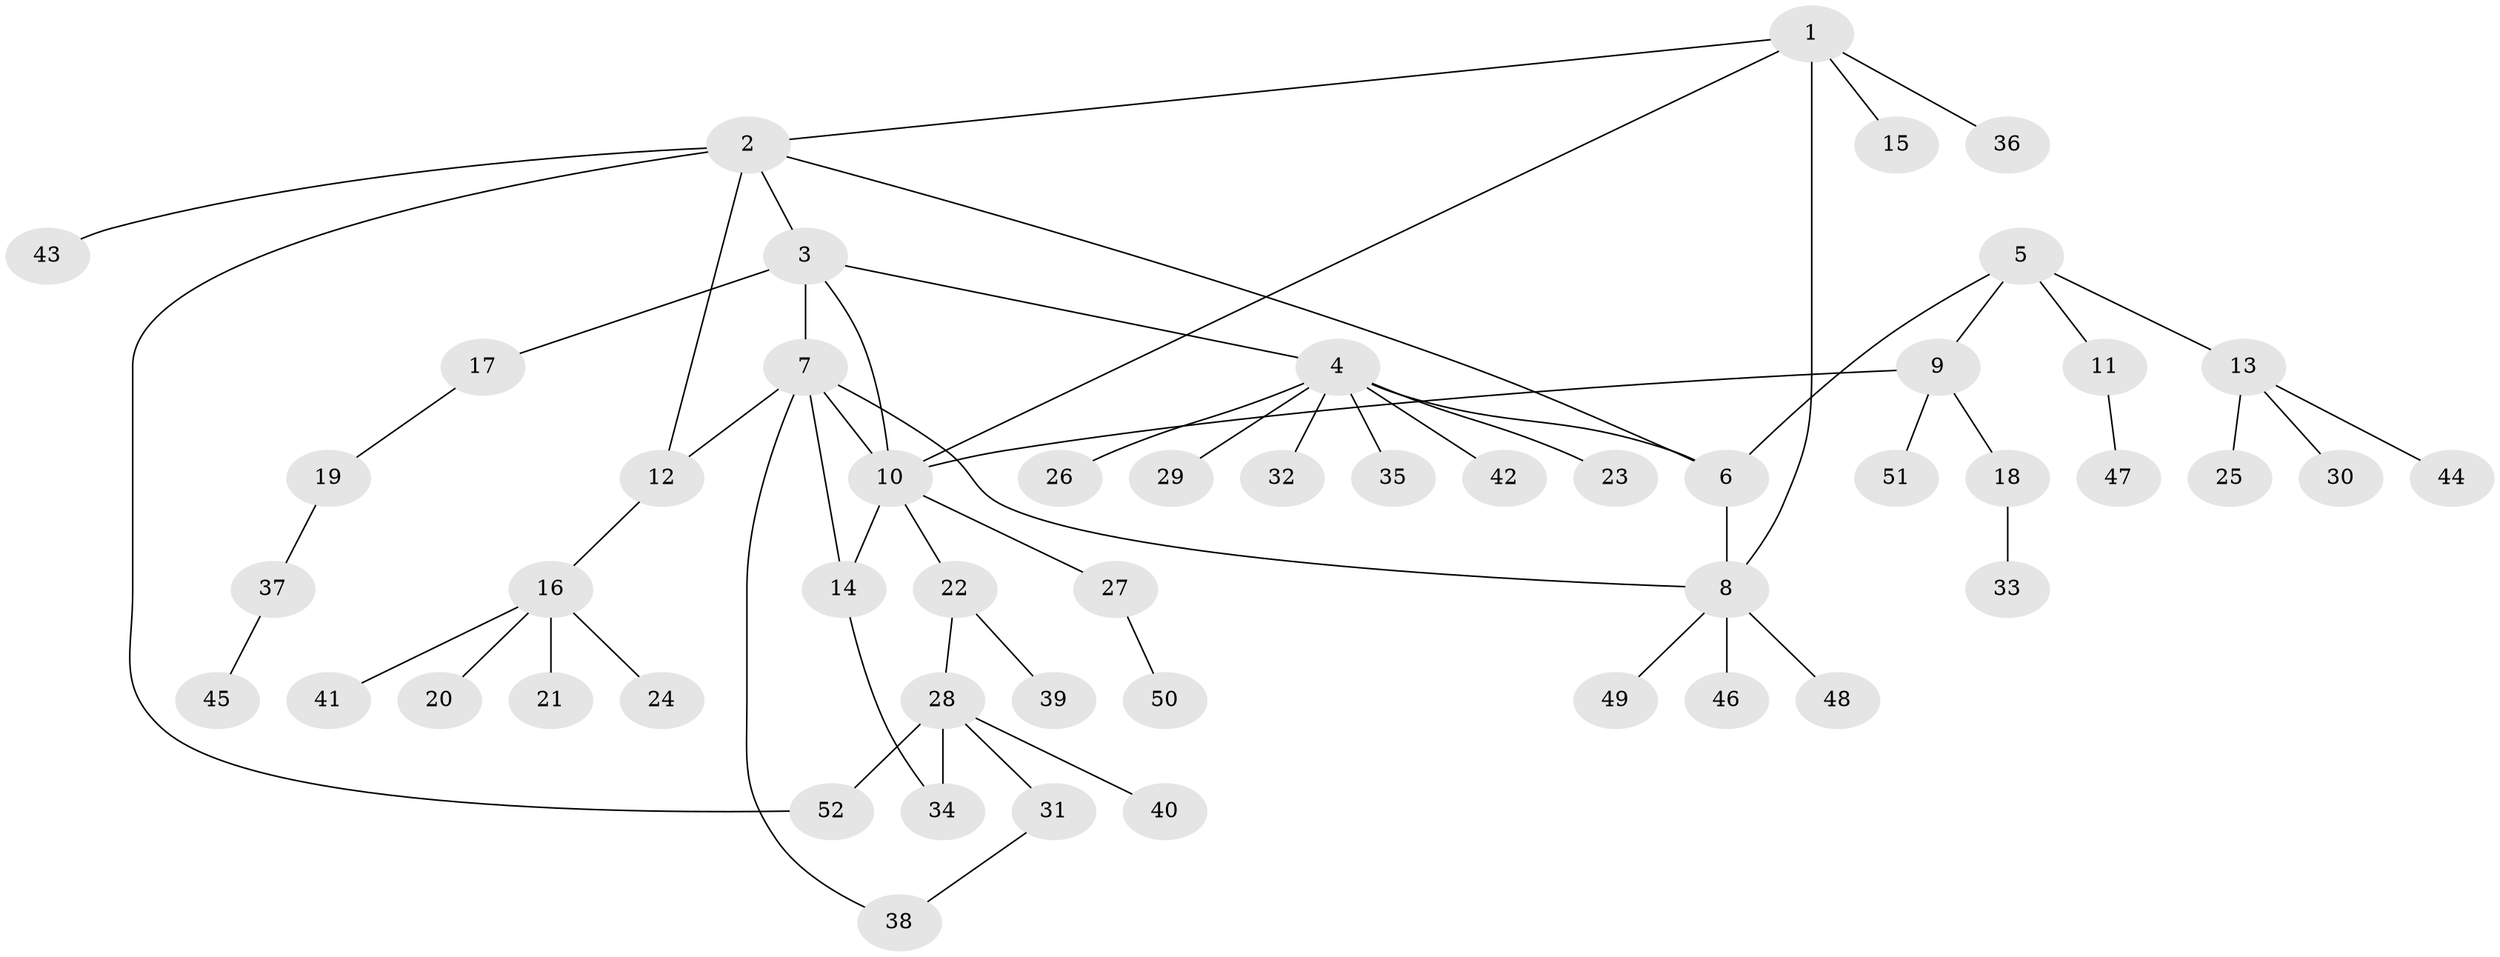 // Generated by graph-tools (version 1.1) at 2025/11/02/27/25 16:11:30]
// undirected, 52 vertices, 62 edges
graph export_dot {
graph [start="1"]
  node [color=gray90,style=filled];
  1;
  2;
  3;
  4;
  5;
  6;
  7;
  8;
  9;
  10;
  11;
  12;
  13;
  14;
  15;
  16;
  17;
  18;
  19;
  20;
  21;
  22;
  23;
  24;
  25;
  26;
  27;
  28;
  29;
  30;
  31;
  32;
  33;
  34;
  35;
  36;
  37;
  38;
  39;
  40;
  41;
  42;
  43;
  44;
  45;
  46;
  47;
  48;
  49;
  50;
  51;
  52;
  1 -- 2;
  1 -- 8;
  1 -- 10;
  1 -- 15;
  1 -- 36;
  2 -- 3;
  2 -- 6;
  2 -- 12;
  2 -- 43;
  2 -- 52;
  3 -- 4;
  3 -- 7;
  3 -- 10;
  3 -- 17;
  4 -- 6;
  4 -- 23;
  4 -- 26;
  4 -- 29;
  4 -- 32;
  4 -- 35;
  4 -- 42;
  5 -- 6;
  5 -- 9;
  5 -- 11;
  5 -- 13;
  6 -- 8;
  7 -- 8;
  7 -- 10;
  7 -- 12;
  7 -- 14;
  7 -- 38;
  8 -- 46;
  8 -- 48;
  8 -- 49;
  9 -- 10;
  9 -- 18;
  9 -- 51;
  10 -- 14;
  10 -- 22;
  10 -- 27;
  11 -- 47;
  12 -- 16;
  13 -- 25;
  13 -- 30;
  13 -- 44;
  14 -- 34;
  16 -- 20;
  16 -- 21;
  16 -- 24;
  16 -- 41;
  17 -- 19;
  18 -- 33;
  19 -- 37;
  22 -- 28;
  22 -- 39;
  27 -- 50;
  28 -- 31;
  28 -- 34;
  28 -- 40;
  28 -- 52;
  31 -- 38;
  37 -- 45;
}
